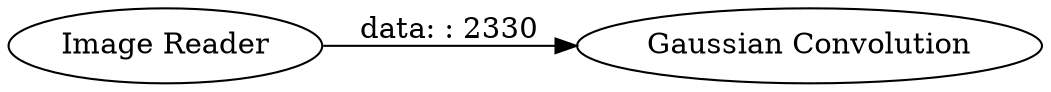 digraph {
	"-178749550903020029_4" [label="Image Reader"]
	"-178749550903020029_7" [label="Gaussian Convolution"]
	"-178749550903020029_4" -> "-178749550903020029_7" [label="data: : 2330"]
	rankdir=LR
}
